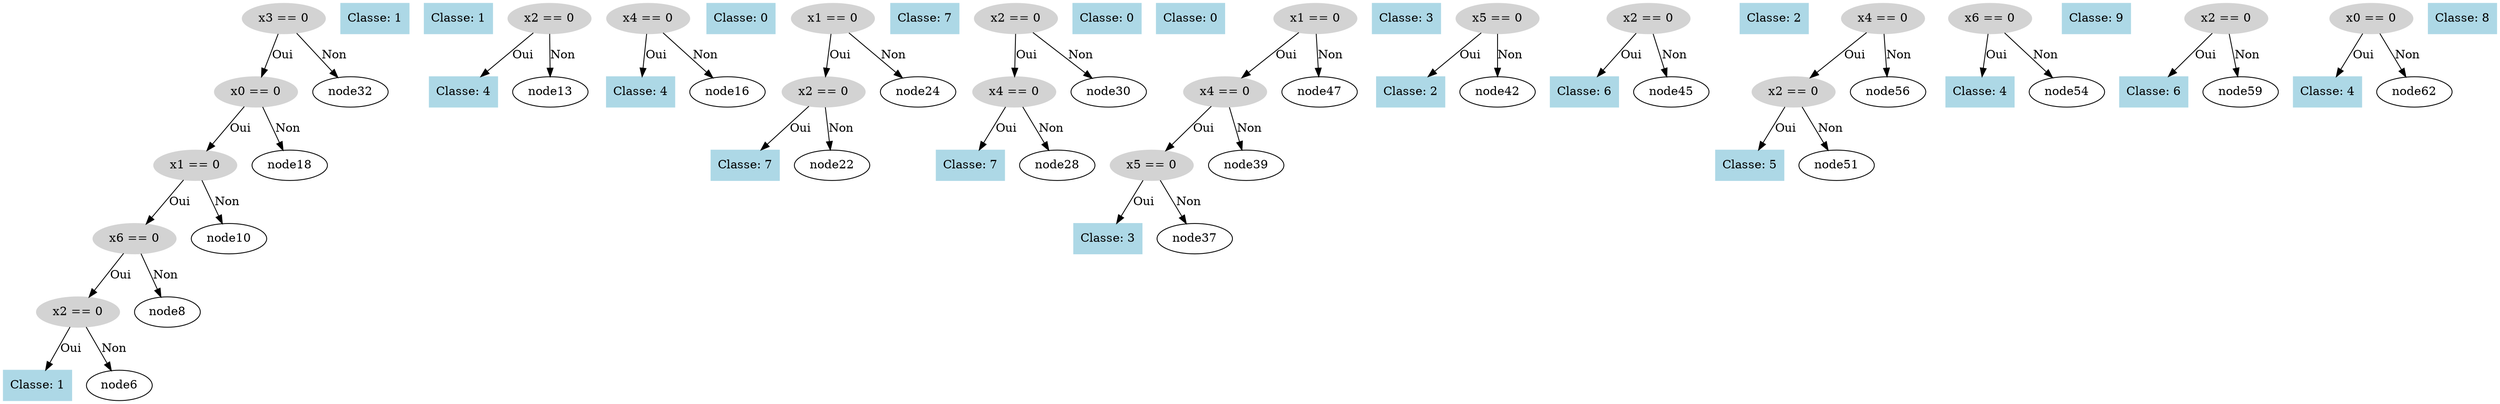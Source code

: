 digraph DecisionTree {
  node0 [label="x3 == 0", shape=ellipse, style=filled, color=lightgray];
  node0 -> node1 [label="Oui"];
  node1 [label="x0 == 0", shape=ellipse, style=filled, color=lightgray];
  node1 -> node2 [label="Oui"];
  node2 [label="x1 == 0", shape=ellipse, style=filled, color=lightgray];
  node2 -> node3 [label="Oui"];
  node3 [label="x6 == 0", shape=ellipse, style=filled, color=lightgray];
  node3 -> node4 [label="Oui"];
  node4 [label="x2 == 0", shape=ellipse, style=filled, color=lightgray];
  node4 -> node5 [label="Oui"];
  node5 [label="Classe: 1", shape=box, style=filled, color=lightblue];
  node4 -> node6 [label="Non"];
  node7 [label="Classe: 1", shape=box, style=filled, color=lightblue];
  node3 -> node8 [label="Non"];
  node9 [label="Classe: 1", shape=box, style=filled, color=lightblue];
  node2 -> node10 [label="Non"];
  node11 [label="x2 == 0", shape=ellipse, style=filled, color=lightgray];
  node11 -> node12 [label="Oui"];
  node12 [label="Classe: 4", shape=box, style=filled, color=lightblue];
  node11 -> node13 [label="Non"];
  node14 [label="x4 == 0", shape=ellipse, style=filled, color=lightgray];
  node14 -> node15 [label="Oui"];
  node15 [label="Classe: 4", shape=box, style=filled, color=lightblue];
  node14 -> node16 [label="Non"];
  node17 [label="Classe: 0", shape=box, style=filled, color=lightblue];
  node1 -> node18 [label="Non"];
  node19 [label="x1 == 0", shape=ellipse, style=filled, color=lightgray];
  node19 -> node20 [label="Oui"];
  node20 [label="x2 == 0", shape=ellipse, style=filled, color=lightgray];
  node20 -> node21 [label="Oui"];
  node21 [label="Classe: 7", shape=box, style=filled, color=lightblue];
  node20 -> node22 [label="Non"];
  node23 [label="Classe: 7", shape=box, style=filled, color=lightblue];
  node19 -> node24 [label="Non"];
  node25 [label="x2 == 0", shape=ellipse, style=filled, color=lightgray];
  node25 -> node26 [label="Oui"];
  node26 [label="x4 == 0", shape=ellipse, style=filled, color=lightgray];
  node26 -> node27 [label="Oui"];
  node27 [label="Classe: 7", shape=box, style=filled, color=lightblue];
  node26 -> node28 [label="Non"];
  node29 [label="Classe: 0", shape=box, style=filled, color=lightblue];
  node25 -> node30 [label="Non"];
  node31 [label="Classe: 0", shape=box, style=filled, color=lightblue];
  node0 -> node32 [label="Non"];
  node33 [label="x1 == 0", shape=ellipse, style=filled, color=lightgray];
  node33 -> node34 [label="Oui"];
  node34 [label="x4 == 0", shape=ellipse, style=filled, color=lightgray];
  node34 -> node35 [label="Oui"];
  node35 [label="x5 == 0", shape=ellipse, style=filled, color=lightgray];
  node35 -> node36 [label="Oui"];
  node36 [label="Classe: 3", shape=box, style=filled, color=lightblue];
  node35 -> node37 [label="Non"];
  node38 [label="Classe: 3", shape=box, style=filled, color=lightblue];
  node34 -> node39 [label="Non"];
  node40 [label="x5 == 0", shape=ellipse, style=filled, color=lightgray];
  node40 -> node41 [label="Oui"];
  node41 [label="Classe: 2", shape=box, style=filled, color=lightblue];
  node40 -> node42 [label="Non"];
  node43 [label="x2 == 0", shape=ellipse, style=filled, color=lightgray];
  node43 -> node44 [label="Oui"];
  node44 [label="Classe: 6", shape=box, style=filled, color=lightblue];
  node43 -> node45 [label="Non"];
  node46 [label="Classe: 2", shape=box, style=filled, color=lightblue];
  node33 -> node47 [label="Non"];
  node48 [label="x4 == 0", shape=ellipse, style=filled, color=lightgray];
  node48 -> node49 [label="Oui"];
  node49 [label="x2 == 0", shape=ellipse, style=filled, color=lightgray];
  node49 -> node50 [label="Oui"];
  node50 [label="Classe: 5", shape=box, style=filled, color=lightblue];
  node49 -> node51 [label="Non"];
  node52 [label="x6 == 0", shape=ellipse, style=filled, color=lightgray];
  node52 -> node53 [label="Oui"];
  node53 [label="Classe: 4", shape=box, style=filled, color=lightblue];
  node52 -> node54 [label="Non"];
  node55 [label="Classe: 9", shape=box, style=filled, color=lightblue];
  node48 -> node56 [label="Non"];
  node57 [label="x2 == 0", shape=ellipse, style=filled, color=lightgray];
  node57 -> node58 [label="Oui"];
  node58 [label="Classe: 6", shape=box, style=filled, color=lightblue];
  node57 -> node59 [label="Non"];
  node60 [label="x0 == 0", shape=ellipse, style=filled, color=lightgray];
  node60 -> node61 [label="Oui"];
  node61 [label="Classe: 4", shape=box, style=filled, color=lightblue];
  node60 -> node62 [label="Non"];
  node63 [label="Classe: 8", shape=box, style=filled, color=lightblue];
}
